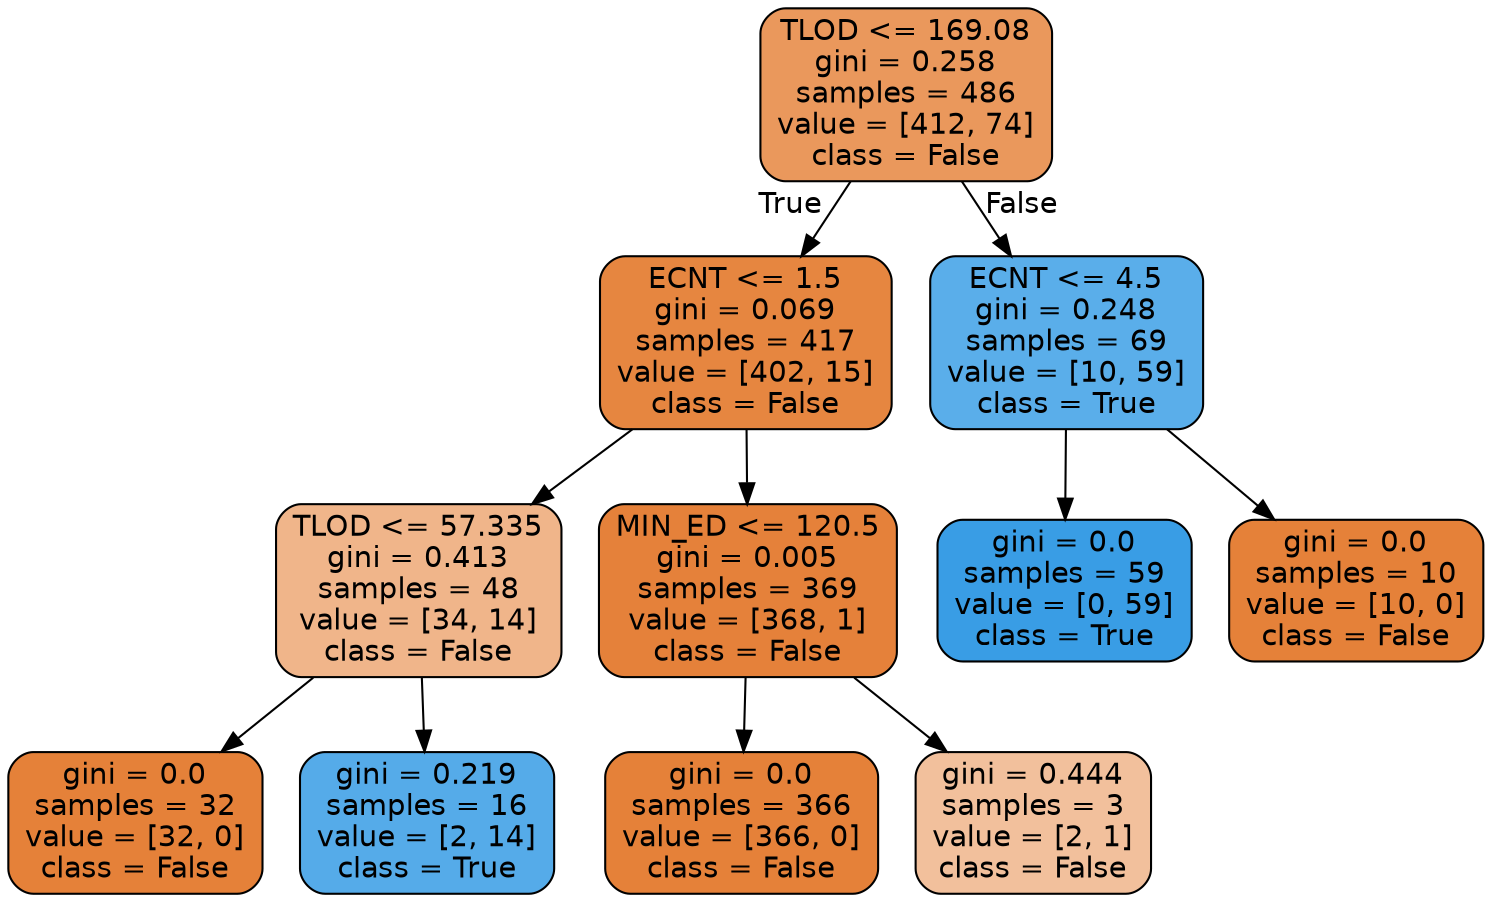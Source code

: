 digraph Tree {
node [shape=box, style="filled, rounded", color="black", fontname=helvetica] ;
edge [fontname=helvetica] ;
0 [label="TLOD <= 169.08\ngini = 0.258\nsamples = 486\nvalue = [412, 74]\nclass = False", fillcolor="#e58139d1"] ;
1 [label="ECNT <= 1.5\ngini = 0.069\nsamples = 417\nvalue = [402, 15]\nclass = False", fillcolor="#e58139f5"] ;
0 -> 1 [labeldistance=2.5, labelangle=45, headlabel="True"] ;
2 [label="TLOD <= 57.335\ngini = 0.413\nsamples = 48\nvalue = [34, 14]\nclass = False", fillcolor="#e5813996"] ;
1 -> 2 ;
3 [label="gini = 0.0\nsamples = 32\nvalue = [32, 0]\nclass = False", fillcolor="#e58139ff"] ;
2 -> 3 ;
4 [label="gini = 0.219\nsamples = 16\nvalue = [2, 14]\nclass = True", fillcolor="#399de5db"] ;
2 -> 4 ;
5 [label="MIN_ED <= 120.5\ngini = 0.005\nsamples = 369\nvalue = [368, 1]\nclass = False", fillcolor="#e58139fe"] ;
1 -> 5 ;
6 [label="gini = 0.0\nsamples = 366\nvalue = [366, 0]\nclass = False", fillcolor="#e58139ff"] ;
5 -> 6 ;
7 [label="gini = 0.444\nsamples = 3\nvalue = [2, 1]\nclass = False", fillcolor="#e581397f"] ;
5 -> 7 ;
8 [label="ECNT <= 4.5\ngini = 0.248\nsamples = 69\nvalue = [10, 59]\nclass = True", fillcolor="#399de5d4"] ;
0 -> 8 [labeldistance=2.5, labelangle=-45, headlabel="False"] ;
9 [label="gini = 0.0\nsamples = 59\nvalue = [0, 59]\nclass = True", fillcolor="#399de5ff"] ;
8 -> 9 ;
10 [label="gini = 0.0\nsamples = 10\nvalue = [10, 0]\nclass = False", fillcolor="#e58139ff"] ;
8 -> 10 ;
}